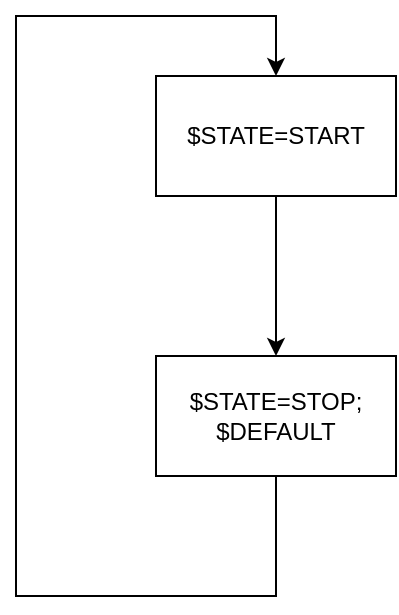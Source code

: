<mxfile version="12.9.13" type="device"><diagram id="w-1TmJk7xv2sy7aE2lfz" name="Page-1"><mxGraphModel dx="1024" dy="584" grid="1" gridSize="10" guides="1" tooltips="1" connect="1" arrows="1" fold="1" page="1" pageScale="1" pageWidth="1169" pageHeight="827" math="0" shadow="0"><root><mxCell id="0"/><mxCell id="1" parent="0"/><mxCell id="7CL6hBQC97dBKXGzFr6K-4" style="edgeStyle=orthogonalEdgeStyle;rounded=0;orthogonalLoop=1;jettySize=auto;html=1;exitX=0.5;exitY=1;exitDx=0;exitDy=0;entryX=0.5;entryY=0;entryDx=0;entryDy=0;" parent="1" source="7CL6hBQC97dBKXGzFr6K-1" target="7CL6hBQC97dBKXGzFr6K-2" edge="1"><mxGeometry relative="1" as="geometry"><Array as="points"><mxPoint x="520" y="390"/><mxPoint x="390" y="390"/><mxPoint x="390" y="100"/><mxPoint x="520" y="100"/></Array></mxGeometry></mxCell><mxCell id="7CL6hBQC97dBKXGzFr6K-1" value="$STATE=STOP;&lt;br&gt;$DEFAULT" style="rounded=0;whiteSpace=wrap;html=1;" parent="1" vertex="1"><mxGeometry x="460" y="270" width="120" height="60" as="geometry"/></mxCell><mxCell id="7CL6hBQC97dBKXGzFr6K-3" style="edgeStyle=orthogonalEdgeStyle;rounded=0;orthogonalLoop=1;jettySize=auto;html=1;exitX=0.5;exitY=1;exitDx=0;exitDy=0;entryX=0.5;entryY=0;entryDx=0;entryDy=0;" parent="1" source="7CL6hBQC97dBKXGzFr6K-2" target="7CL6hBQC97dBKXGzFr6K-1" edge="1"><mxGeometry relative="1" as="geometry"/></mxCell><mxCell id="7CL6hBQC97dBKXGzFr6K-2" value="$STATE=START" style="rounded=0;whiteSpace=wrap;html=1;" parent="1" vertex="1"><mxGeometry x="460" y="130" width="120" height="60" as="geometry"/></mxCell></root></mxGraphModel></diagram></mxfile>